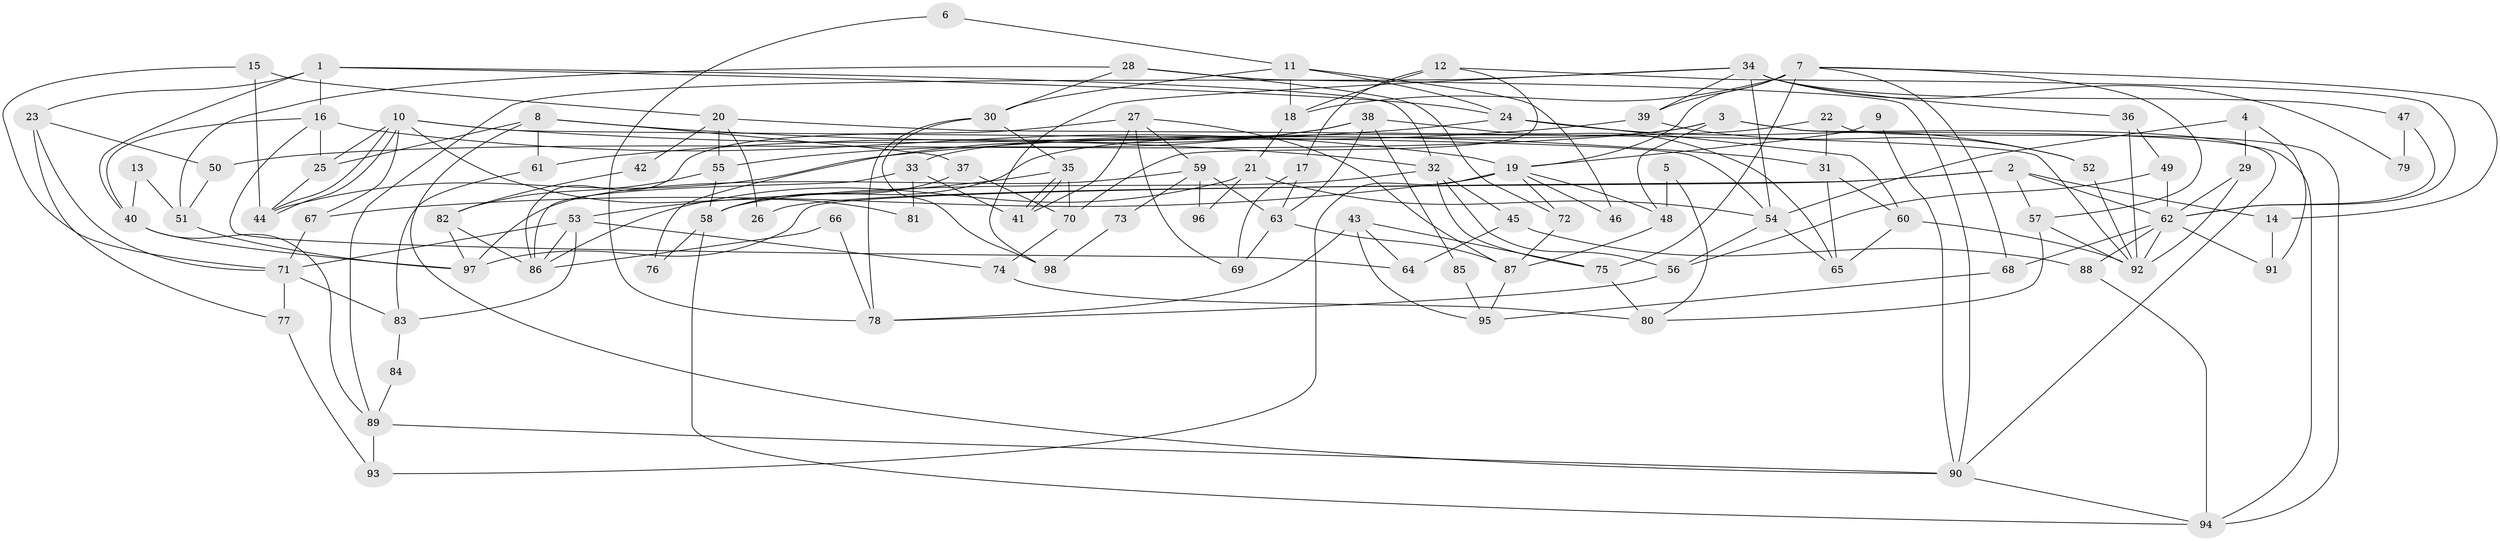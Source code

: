 // coarse degree distribution, {6: 0.07936507936507936, 12: 0.015873015873015872, 7: 0.09523809523809523, 4: 0.1746031746031746, 2: 0.14285714285714285, 5: 0.14285714285714285, 8: 0.1111111111111111, 3: 0.19047619047619047, 9: 0.047619047619047616}
// Generated by graph-tools (version 1.1) at 2025/52/02/27/25 19:52:07]
// undirected, 98 vertices, 196 edges
graph export_dot {
graph [start="1"]
  node [color=gray90,style=filled];
  1;
  2;
  3;
  4;
  5;
  6;
  7;
  8;
  9;
  10;
  11;
  12;
  13;
  14;
  15;
  16;
  17;
  18;
  19;
  20;
  21;
  22;
  23;
  24;
  25;
  26;
  27;
  28;
  29;
  30;
  31;
  32;
  33;
  34;
  35;
  36;
  37;
  38;
  39;
  40;
  41;
  42;
  43;
  44;
  45;
  46;
  47;
  48;
  49;
  50;
  51;
  52;
  53;
  54;
  55;
  56;
  57;
  58;
  59;
  60;
  61;
  62;
  63;
  64;
  65;
  66;
  67;
  68;
  69;
  70;
  71;
  72;
  73;
  74;
  75;
  76;
  77;
  78;
  79;
  80;
  81;
  82;
  83;
  84;
  85;
  86;
  87;
  88;
  89;
  90;
  91;
  92;
  93;
  94;
  95;
  96;
  97;
  98;
  1 -- 24;
  1 -- 40;
  1 -- 16;
  1 -- 23;
  1 -- 32;
  2 -- 62;
  2 -- 57;
  2 -- 14;
  2 -- 26;
  2 -- 97;
  3 -- 90;
  3 -- 33;
  3 -- 48;
  3 -- 50;
  3 -- 94;
  4 -- 54;
  4 -- 29;
  4 -- 91;
  5 -- 80;
  5 -- 48;
  6 -- 78;
  6 -- 11;
  7 -- 18;
  7 -- 75;
  7 -- 14;
  7 -- 19;
  7 -- 39;
  7 -- 57;
  7 -- 68;
  8 -- 32;
  8 -- 25;
  8 -- 37;
  8 -- 61;
  8 -- 90;
  9 -- 90;
  9 -- 19;
  10 -- 67;
  10 -- 44;
  10 -- 44;
  10 -- 25;
  10 -- 31;
  10 -- 54;
  10 -- 81;
  11 -- 18;
  11 -- 24;
  11 -- 30;
  11 -- 46;
  12 -- 62;
  12 -- 70;
  12 -- 17;
  12 -- 18;
  13 -- 40;
  13 -- 51;
  14 -- 91;
  15 -- 44;
  15 -- 71;
  15 -- 20;
  16 -- 40;
  16 -- 19;
  16 -- 25;
  16 -- 64;
  17 -- 63;
  17 -- 69;
  18 -- 21;
  19 -- 46;
  19 -- 48;
  19 -- 67;
  19 -- 72;
  19 -- 93;
  20 -- 92;
  20 -- 26;
  20 -- 42;
  20 -- 55;
  21 -- 54;
  21 -- 86;
  21 -- 96;
  22 -- 94;
  22 -- 58;
  22 -- 31;
  23 -- 50;
  23 -- 71;
  23 -- 77;
  24 -- 61;
  24 -- 60;
  24 -- 52;
  25 -- 44;
  27 -- 87;
  27 -- 59;
  27 -- 41;
  27 -- 69;
  27 -- 86;
  28 -- 72;
  28 -- 30;
  28 -- 51;
  28 -- 90;
  29 -- 62;
  29 -- 92;
  30 -- 35;
  30 -- 78;
  30 -- 98;
  31 -- 60;
  31 -- 65;
  32 -- 56;
  32 -- 45;
  32 -- 58;
  32 -- 75;
  33 -- 86;
  33 -- 41;
  33 -- 81;
  34 -- 39;
  34 -- 54;
  34 -- 36;
  34 -- 47;
  34 -- 79;
  34 -- 89;
  34 -- 98;
  35 -- 41;
  35 -- 41;
  35 -- 70;
  35 -- 53;
  36 -- 92;
  36 -- 49;
  37 -- 58;
  37 -- 70;
  38 -- 55;
  38 -- 63;
  38 -- 65;
  38 -- 76;
  38 -- 85;
  39 -- 44;
  39 -- 52;
  40 -- 97;
  40 -- 89;
  42 -- 82;
  43 -- 64;
  43 -- 78;
  43 -- 75;
  43 -- 95;
  45 -- 88;
  45 -- 64;
  47 -- 62;
  47 -- 79;
  48 -- 87;
  49 -- 62;
  49 -- 56;
  50 -- 51;
  51 -- 97;
  52 -- 92;
  53 -- 71;
  53 -- 74;
  53 -- 83;
  53 -- 86;
  54 -- 65;
  54 -- 56;
  55 -- 58;
  55 -- 82;
  56 -- 78;
  57 -- 92;
  57 -- 80;
  58 -- 94;
  58 -- 76;
  59 -- 97;
  59 -- 63;
  59 -- 73;
  59 -- 96;
  60 -- 65;
  60 -- 92;
  61 -- 83;
  62 -- 91;
  62 -- 92;
  62 -- 68;
  62 -- 88;
  63 -- 87;
  63 -- 69;
  66 -- 86;
  66 -- 78;
  67 -- 71;
  68 -- 95;
  70 -- 74;
  71 -- 77;
  71 -- 83;
  72 -- 87;
  73 -- 98;
  74 -- 80;
  75 -- 80;
  77 -- 93;
  82 -- 86;
  82 -- 97;
  83 -- 84;
  84 -- 89;
  85 -- 95;
  87 -- 95;
  88 -- 94;
  89 -- 90;
  89 -- 93;
  90 -- 94;
}
